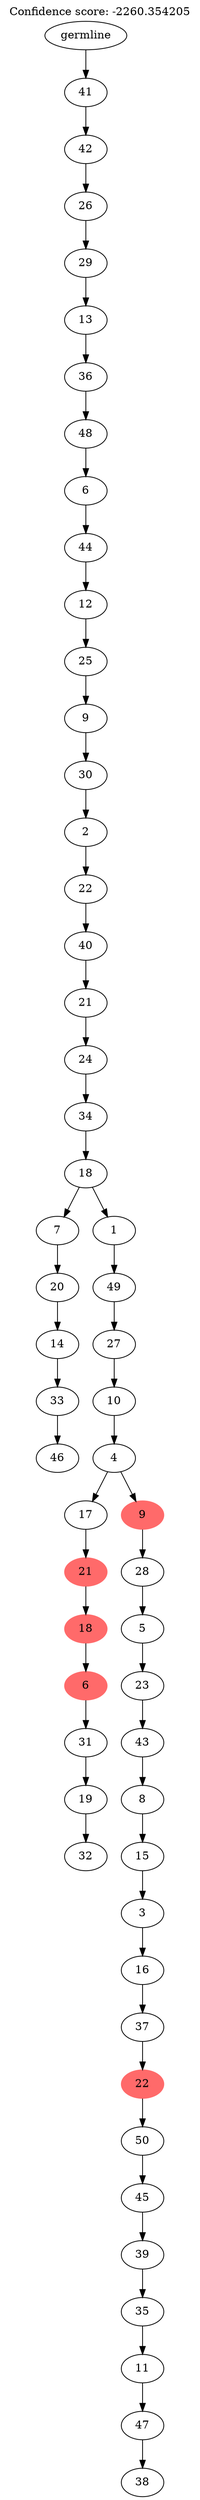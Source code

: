 digraph g {
	"54" -> "55";
	"55" [label="46"];
	"53" -> "54";
	"54" [label="33"];
	"52" -> "53";
	"53" [label="14"];
	"51" -> "52";
	"52" [label="20"];
	"49" -> "50";
	"50" [label="32"];
	"48" -> "49";
	"49" [label="19"];
	"47" -> "48";
	"48" [label="31"];
	"46" -> "47";
	"47" [color=indianred1, style=filled, label="6"];
	"45" -> "46";
	"46" [color=indianred1, style=filled, label="18"];
	"44" -> "45";
	"45" [color=indianred1, style=filled, label="21"];
	"42" -> "43";
	"43" [label="38"];
	"41" -> "42";
	"42" [label="47"];
	"40" -> "41";
	"41" [label="11"];
	"39" -> "40";
	"40" [label="35"];
	"38" -> "39";
	"39" [label="39"];
	"37" -> "38";
	"38" [label="45"];
	"36" -> "37";
	"37" [label="50"];
	"35" -> "36";
	"36" [color=indianred1, style=filled, label="22"];
	"34" -> "35";
	"35" [label="37"];
	"33" -> "34";
	"34" [label="16"];
	"32" -> "33";
	"33" [label="3"];
	"31" -> "32";
	"32" [label="15"];
	"30" -> "31";
	"31" [label="8"];
	"29" -> "30";
	"30" [label="43"];
	"28" -> "29";
	"29" [label="23"];
	"27" -> "28";
	"28" [label="5"];
	"26" -> "27";
	"27" [label="28"];
	"25" -> "26";
	"26" [color=indianred1, style=filled, label="9"];
	"25" -> "44";
	"44" [label="17"];
	"24" -> "25";
	"25" [label="4"];
	"23" -> "24";
	"24" [label="10"];
	"22" -> "23";
	"23" [label="27"];
	"21" -> "22";
	"22" [label="49"];
	"20" -> "21";
	"21" [label="1"];
	"20" -> "51";
	"51" [label="7"];
	"19" -> "20";
	"20" [label="18"];
	"18" -> "19";
	"19" [label="34"];
	"17" -> "18";
	"18" [label="24"];
	"16" -> "17";
	"17" [label="21"];
	"15" -> "16";
	"16" [label="40"];
	"14" -> "15";
	"15" [label="22"];
	"13" -> "14";
	"14" [label="2"];
	"12" -> "13";
	"13" [label="30"];
	"11" -> "12";
	"12" [label="9"];
	"10" -> "11";
	"11" [label="25"];
	"9" -> "10";
	"10" [label="12"];
	"8" -> "9";
	"9" [label="44"];
	"7" -> "8";
	"8" [label="6"];
	"6" -> "7";
	"7" [label="48"];
	"5" -> "6";
	"6" [label="36"];
	"4" -> "5";
	"5" [label="13"];
	"3" -> "4";
	"4" [label="29"];
	"2" -> "3";
	"3" [label="26"];
	"1" -> "2";
	"2" [label="42"];
	"0" -> "1";
	"1" [label="41"];
	"0" [label="germline"];
	labelloc="t";
	label="Confidence score: -2260.354205";
}
